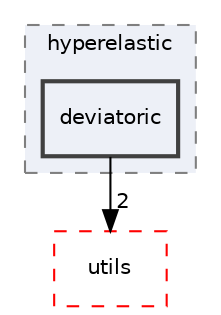 digraph "deviatoric"
{
 // LATEX_PDF_SIZE
  edge [fontname="Helvetica",fontsize="10",labelfontname="Helvetica",labelfontsize="10"];
  node [fontname="Helvetica",fontsize="10",shape=record];
  compound=true
  subgraph clusterdir_a03d0955ec786907fd5e2d9460a59b20 {
    graph [ bgcolor="#edf0f7", pencolor="grey50", style="filled,dashed,", label="hyperelastic", fontname="Helvetica", fontsize="10", URL="dir_a03d0955ec786907fd5e2d9460a59b20.html"]
  dir_4ba2a7935bd4322f95edc73c65047dcd [shape=box, label="deviatoric", style="filled,bold,", fillcolor="#edf0f7", color="grey25", URL="dir_4ba2a7935bd4322f95edc73c65047dcd.html"];
  }
  dir_36505a9bfb81f81ed7a4e794d4cf597e [shape=box, label="utils", style="dashed,", fillcolor="#edf0f7", color="red", URL="dir_36505a9bfb81f81ed7a4e794d4cf597e.html"];
  dir_4ba2a7935bd4322f95edc73c65047dcd->dir_36505a9bfb81f81ed7a4e794d4cf597e [headlabel="2", labeldistance=1.5 headhref="dir_000005_000033.html"];
}
